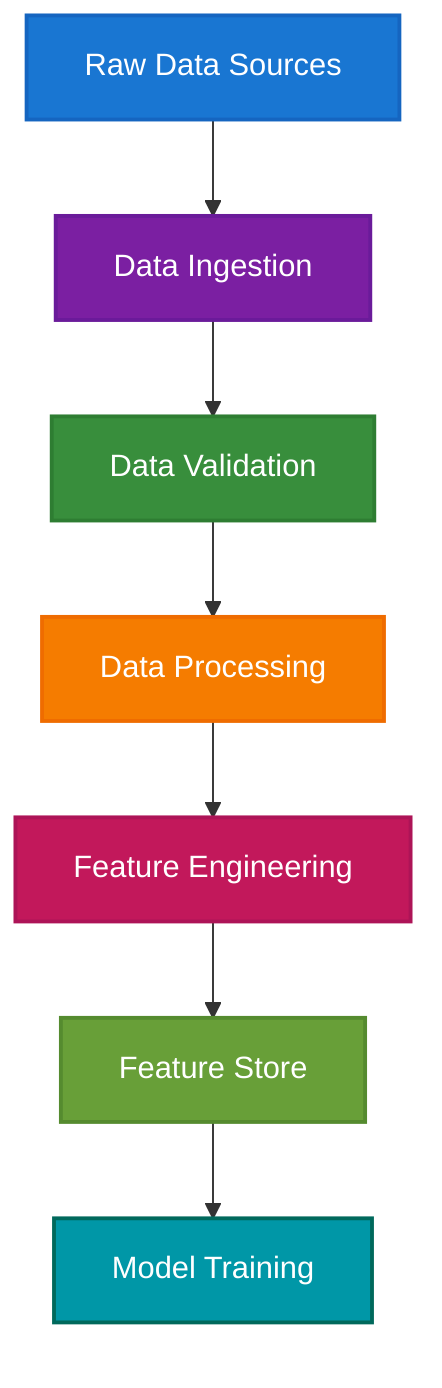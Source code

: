 flowchart TD
    A[Raw Data Sources] --> B[Data Ingestion]
    B --> C[Data Validation]
    C --> D[Data Processing]
    D --> E[Feature Engineering]
    E --> F[Feature Store]
    F --> G[Model Training]
    
    style A fill:#1976d2,stroke:#1565c0,stroke-width:2px,color:#ffffff
    style B fill:#7b1fa2,stroke:#6a1b9a,stroke-width:2px,color:#ffffff
    style C fill:#388e3c,stroke:#2e7d32,stroke-width:2px,color:#ffffff
    style D fill:#f57c00,stroke:#ef6c00,stroke-width:2px,color:#ffffff
    style E fill:#c2185b,stroke:#ad1457,stroke-width:2px,color:#ffffff
    style F fill:#689f38,stroke:#558b2f,stroke-width:2px,color:#ffffff
    style G fill:#0097a7,stroke:#00695c,stroke-width:2px,color:#ffffff